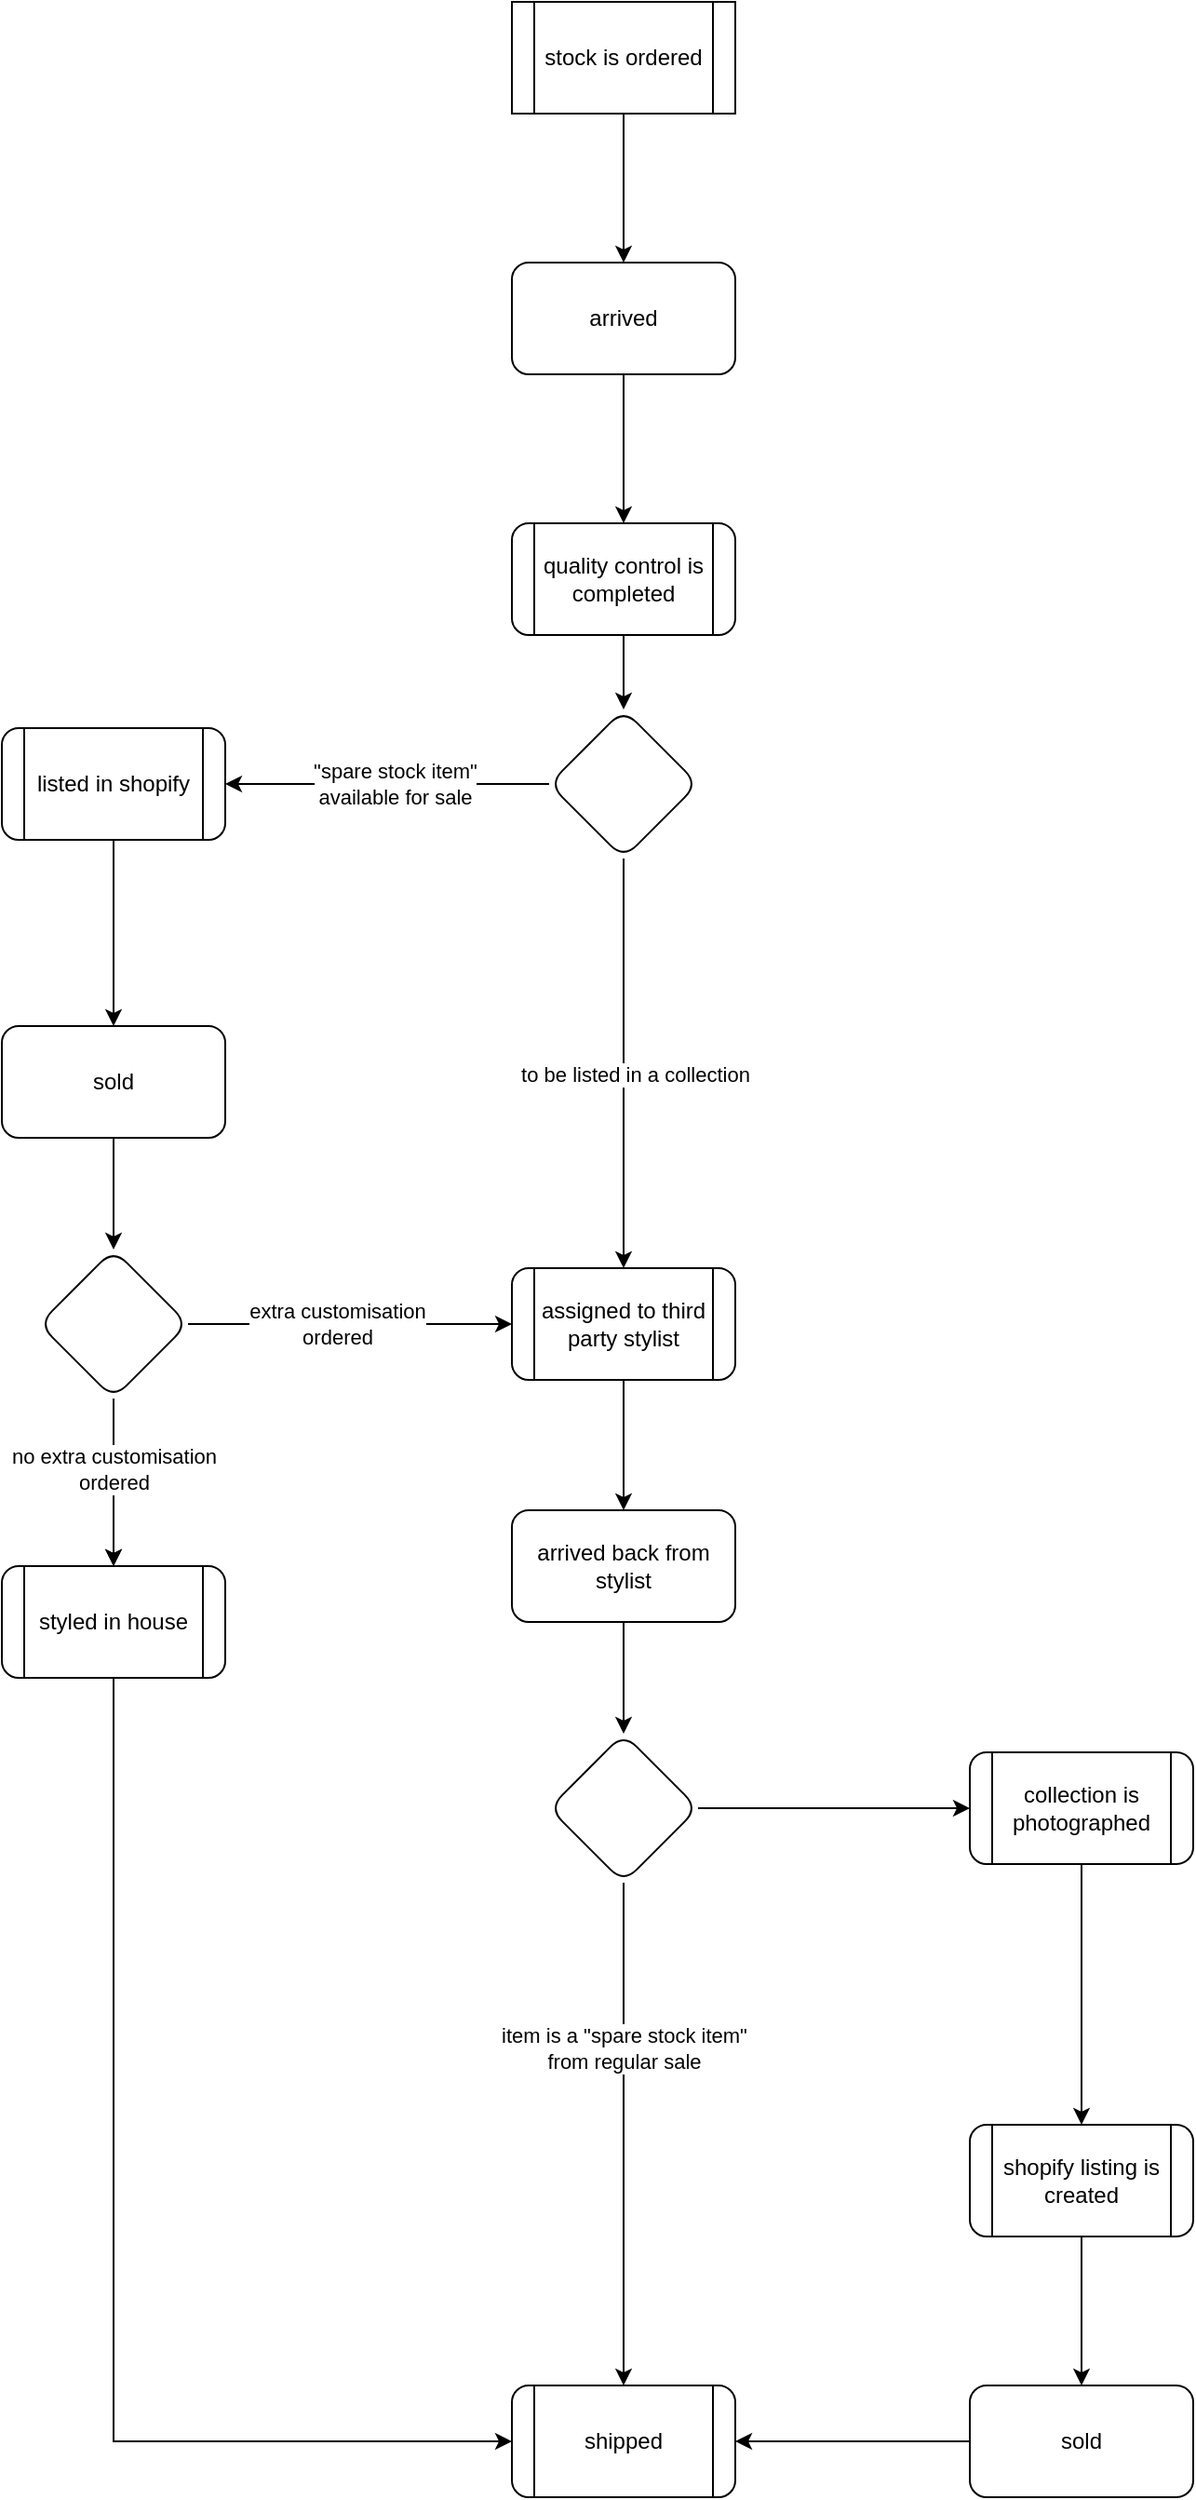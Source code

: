 <mxfile version="26.0.10">
  <diagram name="Page-1" id="rKoyEisgVhgUhjMaHUFz">
    <mxGraphModel dx="1783" dy="944" grid="1" gridSize="10" guides="1" tooltips="1" connect="1" arrows="1" fold="1" page="1" pageScale="1" pageWidth="827" pageHeight="1169" math="0" shadow="0">
      <root>
        <mxCell id="0" />
        <mxCell id="1" parent="0" />
        <mxCell id="hDBUfYdfmwoxR4bRSzki-31" value="" style="edgeStyle=orthogonalEdgeStyle;rounded=0;orthogonalLoop=1;jettySize=auto;html=1;" edge="1" parent="1" source="hDBUfYdfmwoxR4bRSzki-16" target="hDBUfYdfmwoxR4bRSzki-18">
          <mxGeometry relative="1" as="geometry" />
        </mxCell>
        <mxCell id="hDBUfYdfmwoxR4bRSzki-3" value="" style="edgeStyle=orthogonalEdgeStyle;rounded=0;orthogonalLoop=1;jettySize=auto;html=1;" edge="1" parent="1" source="hDBUfYdfmwoxR4bRSzki-1" target="hDBUfYdfmwoxR4bRSzki-2">
          <mxGeometry relative="1" as="geometry" />
        </mxCell>
        <mxCell id="hDBUfYdfmwoxR4bRSzki-1" value="stock is ordered" style="shape=process;whiteSpace=wrap;html=1;backgroundOutline=1;" vertex="1" parent="1">
          <mxGeometry x="354" y="10" width="120" height="60" as="geometry" />
        </mxCell>
        <mxCell id="hDBUfYdfmwoxR4bRSzki-5" value="" style="edgeStyle=orthogonalEdgeStyle;rounded=0;orthogonalLoop=1;jettySize=auto;html=1;" edge="1" parent="1" source="hDBUfYdfmwoxR4bRSzki-2" target="hDBUfYdfmwoxR4bRSzki-4">
          <mxGeometry relative="1" as="geometry" />
        </mxCell>
        <mxCell id="hDBUfYdfmwoxR4bRSzki-2" value="arrived" style="rounded=1;whiteSpace=wrap;html=1;" vertex="1" parent="1">
          <mxGeometry x="354" y="150" width="120" height="60" as="geometry" />
        </mxCell>
        <mxCell id="hDBUfYdfmwoxR4bRSzki-7" value="" style="edgeStyle=orthogonalEdgeStyle;rounded=0;orthogonalLoop=1;jettySize=auto;html=1;" edge="1" parent="1" source="hDBUfYdfmwoxR4bRSzki-4" target="hDBUfYdfmwoxR4bRSzki-6">
          <mxGeometry relative="1" as="geometry" />
        </mxCell>
        <mxCell id="hDBUfYdfmwoxR4bRSzki-4" value="quality control is completed" style="shape=process;whiteSpace=wrap;html=1;backgroundOutline=1;rounded=1;" vertex="1" parent="1">
          <mxGeometry x="354" y="290" width="120" height="60" as="geometry" />
        </mxCell>
        <mxCell id="hDBUfYdfmwoxR4bRSzki-9" value="" style="edgeStyle=orthogonalEdgeStyle;rounded=0;orthogonalLoop=1;jettySize=auto;html=1;" edge="1" parent="1" source="hDBUfYdfmwoxR4bRSzki-6" target="hDBUfYdfmwoxR4bRSzki-8">
          <mxGeometry relative="1" as="geometry" />
        </mxCell>
        <mxCell id="hDBUfYdfmwoxR4bRSzki-10" value="&quot;spare stock item&quot;&lt;div&gt;available for sale&lt;/div&gt;" style="edgeLabel;html=1;align=center;verticalAlign=middle;resizable=0;points=[];" vertex="1" connectable="0" parent="hDBUfYdfmwoxR4bRSzki-9">
          <mxGeometry x="-0.287" y="-3" relative="1" as="geometry">
            <mxPoint x="-21" y="3" as="offset" />
          </mxGeometry>
        </mxCell>
        <mxCell id="hDBUfYdfmwoxR4bRSzki-12" value="" style="edgeStyle=orthogonalEdgeStyle;rounded=0;orthogonalLoop=1;jettySize=auto;html=1;" edge="1" parent="1" source="hDBUfYdfmwoxR4bRSzki-6" target="hDBUfYdfmwoxR4bRSzki-11">
          <mxGeometry relative="1" as="geometry" />
        </mxCell>
        <mxCell id="hDBUfYdfmwoxR4bRSzki-13" value="to be listed in a collection" style="edgeLabel;html=1;align=center;verticalAlign=middle;resizable=0;points=[];" vertex="1" connectable="0" parent="hDBUfYdfmwoxR4bRSzki-12">
          <mxGeometry x="-0.04" y="3" relative="1" as="geometry">
            <mxPoint x="3" y="10" as="offset" />
          </mxGeometry>
        </mxCell>
        <mxCell id="hDBUfYdfmwoxR4bRSzki-6" value="" style="rhombus;whiteSpace=wrap;html=1;rounded=1;" vertex="1" parent="1">
          <mxGeometry x="374" y="390" width="80" height="80" as="geometry" />
        </mxCell>
        <mxCell id="hDBUfYdfmwoxR4bRSzki-15" value="" style="edgeStyle=orthogonalEdgeStyle;rounded=0;orthogonalLoop=1;jettySize=auto;html=1;" edge="1" parent="1" source="hDBUfYdfmwoxR4bRSzki-8" target="hDBUfYdfmwoxR4bRSzki-14">
          <mxGeometry relative="1" as="geometry" />
        </mxCell>
        <mxCell id="hDBUfYdfmwoxR4bRSzki-8" value="listed in shopify" style="shape=process;whiteSpace=wrap;html=1;backgroundOutline=1;rounded=1;" vertex="1" parent="1">
          <mxGeometry x="80" y="400" width="120" height="60" as="geometry" />
        </mxCell>
        <mxCell id="hDBUfYdfmwoxR4bRSzki-40" value="" style="edgeStyle=orthogonalEdgeStyle;rounded=0;orthogonalLoop=1;jettySize=auto;html=1;" edge="1" parent="1" source="hDBUfYdfmwoxR4bRSzki-11" target="hDBUfYdfmwoxR4bRSzki-39">
          <mxGeometry relative="1" as="geometry" />
        </mxCell>
        <mxCell id="hDBUfYdfmwoxR4bRSzki-11" value="assigned to third party stylist" style="shape=process;whiteSpace=wrap;html=1;backgroundOutline=1;rounded=1;" vertex="1" parent="1">
          <mxGeometry x="354" y="690" width="120" height="60" as="geometry" />
        </mxCell>
        <mxCell id="hDBUfYdfmwoxR4bRSzki-17" value="" style="edgeStyle=orthogonalEdgeStyle;rounded=0;orthogonalLoop=1;jettySize=auto;html=1;" edge="1" parent="1" source="hDBUfYdfmwoxR4bRSzki-14" target="hDBUfYdfmwoxR4bRSzki-16">
          <mxGeometry relative="1" as="geometry" />
        </mxCell>
        <mxCell id="hDBUfYdfmwoxR4bRSzki-14" value="sold" style="whiteSpace=wrap;html=1;rounded=1;" vertex="1" parent="1">
          <mxGeometry x="80" y="560" width="120" height="60" as="geometry" />
        </mxCell>
        <mxCell id="hDBUfYdfmwoxR4bRSzki-19" value="" style="edgeStyle=orthogonalEdgeStyle;rounded=0;orthogonalLoop=1;jettySize=auto;html=1;" edge="1" parent="1" source="hDBUfYdfmwoxR4bRSzki-16" target="hDBUfYdfmwoxR4bRSzki-18">
          <mxGeometry relative="1" as="geometry" />
        </mxCell>
        <mxCell id="hDBUfYdfmwoxR4bRSzki-23" value="no extra customisation&lt;div&gt;ordered&lt;/div&gt;" style="edgeLabel;html=1;align=center;verticalAlign=middle;resizable=0;points=[];labelBackgroundColor=#FFFFFF;" vertex="1" connectable="0" parent="hDBUfYdfmwoxR4bRSzki-19">
          <mxGeometry x="-0.172" y="1" relative="1" as="geometry">
            <mxPoint x="-1" as="offset" />
          </mxGeometry>
        </mxCell>
        <mxCell id="hDBUfYdfmwoxR4bRSzki-20" style="edgeStyle=orthogonalEdgeStyle;rounded=0;orthogonalLoop=1;jettySize=auto;html=1;entryX=0;entryY=0.5;entryDx=0;entryDy=0;" edge="1" parent="1" source="hDBUfYdfmwoxR4bRSzki-16" target="hDBUfYdfmwoxR4bRSzki-11">
          <mxGeometry relative="1" as="geometry" />
        </mxCell>
        <mxCell id="hDBUfYdfmwoxR4bRSzki-21" value="extra customisation&lt;div&gt;ordered&lt;/div&gt;" style="edgeLabel;html=1;align=center;verticalAlign=middle;resizable=0;points=[];" vertex="1" connectable="0" parent="hDBUfYdfmwoxR4bRSzki-20">
          <mxGeometry x="-0.187" y="-1" relative="1" as="geometry">
            <mxPoint x="9" y="-1" as="offset" />
          </mxGeometry>
        </mxCell>
        <mxCell id="hDBUfYdfmwoxR4bRSzki-16" value="" style="rhombus;whiteSpace=wrap;html=1;rounded=1;" vertex="1" parent="1">
          <mxGeometry x="100" y="680" width="80" height="80" as="geometry" />
        </mxCell>
        <mxCell id="hDBUfYdfmwoxR4bRSzki-26" style="edgeStyle=orthogonalEdgeStyle;rounded=0;orthogonalLoop=1;jettySize=auto;html=1;entryX=0;entryY=0.5;entryDx=0;entryDy=0;" edge="1" parent="1" source="hDBUfYdfmwoxR4bRSzki-18" target="hDBUfYdfmwoxR4bRSzki-24">
          <mxGeometry relative="1" as="geometry">
            <Array as="points">
              <mxPoint x="140" y="1320" />
            </Array>
          </mxGeometry>
        </mxCell>
        <mxCell id="hDBUfYdfmwoxR4bRSzki-18" value="styled in house" style="shape=process;whiteSpace=wrap;html=1;backgroundOutline=1;rounded=1;" vertex="1" parent="1">
          <mxGeometry x="80" y="850" width="120" height="60" as="geometry" />
        </mxCell>
        <mxCell id="hDBUfYdfmwoxR4bRSzki-24" value="shipped" style="shape=process;whiteSpace=wrap;html=1;backgroundOutline=1;rounded=1;" vertex="1" parent="1">
          <mxGeometry x="354" y="1290" width="120" height="60" as="geometry" />
        </mxCell>
        <mxCell id="hDBUfYdfmwoxR4bRSzki-29" style="edgeStyle=orthogonalEdgeStyle;rounded=0;orthogonalLoop=1;jettySize=auto;html=1;entryX=0.5;entryY=0;entryDx=0;entryDy=0;" edge="1" parent="1" source="hDBUfYdfmwoxR4bRSzki-27" target="hDBUfYdfmwoxR4bRSzki-24">
          <mxGeometry relative="1" as="geometry" />
        </mxCell>
        <mxCell id="hDBUfYdfmwoxR4bRSzki-30" value="item is a &quot;spare stock item&quot;&lt;div&gt;from regular sale&lt;/div&gt;" style="edgeLabel;html=1;align=center;verticalAlign=middle;resizable=0;points=[];" vertex="1" connectable="0" parent="hDBUfYdfmwoxR4bRSzki-29">
          <mxGeometry x="-0.381" y="2" relative="1" as="geometry">
            <mxPoint x="-2" y="5" as="offset" />
          </mxGeometry>
        </mxCell>
        <mxCell id="hDBUfYdfmwoxR4bRSzki-35" value="" style="edgeStyle=orthogonalEdgeStyle;rounded=0;orthogonalLoop=1;jettySize=auto;html=1;" edge="1" parent="1" source="hDBUfYdfmwoxR4bRSzki-27" target="hDBUfYdfmwoxR4bRSzki-34">
          <mxGeometry relative="1" as="geometry" />
        </mxCell>
        <mxCell id="hDBUfYdfmwoxR4bRSzki-27" value="" style="rhombus;whiteSpace=wrap;html=1;rounded=1;" vertex="1" parent="1">
          <mxGeometry x="374" y="940" width="80" height="80" as="geometry" />
        </mxCell>
        <mxCell id="hDBUfYdfmwoxR4bRSzki-37" value="" style="edgeStyle=orthogonalEdgeStyle;rounded=0;orthogonalLoop=1;jettySize=auto;html=1;" edge="1" parent="1" source="hDBUfYdfmwoxR4bRSzki-34" target="hDBUfYdfmwoxR4bRSzki-36">
          <mxGeometry relative="1" as="geometry" />
        </mxCell>
        <mxCell id="hDBUfYdfmwoxR4bRSzki-34" value="collection is photographed" style="shape=process;whiteSpace=wrap;html=1;backgroundOutline=1;rounded=1;" vertex="1" parent="1">
          <mxGeometry x="600" y="950" width="120" height="60" as="geometry" />
        </mxCell>
        <mxCell id="hDBUfYdfmwoxR4bRSzki-43" value="" style="edgeStyle=orthogonalEdgeStyle;rounded=0;orthogonalLoop=1;jettySize=auto;html=1;" edge="1" parent="1" source="hDBUfYdfmwoxR4bRSzki-36" target="hDBUfYdfmwoxR4bRSzki-42">
          <mxGeometry relative="1" as="geometry" />
        </mxCell>
        <mxCell id="hDBUfYdfmwoxR4bRSzki-36" value="shopify listing is created" style="shape=process;whiteSpace=wrap;html=1;backgroundOutline=1;rounded=1;" vertex="1" parent="1">
          <mxGeometry x="600" y="1150" width="120" height="60" as="geometry" />
        </mxCell>
        <mxCell id="hDBUfYdfmwoxR4bRSzki-41" style="edgeStyle=orthogonalEdgeStyle;rounded=0;orthogonalLoop=1;jettySize=auto;html=1;entryX=0.5;entryY=0;entryDx=0;entryDy=0;" edge="1" parent="1" source="hDBUfYdfmwoxR4bRSzki-39" target="hDBUfYdfmwoxR4bRSzki-27">
          <mxGeometry relative="1" as="geometry" />
        </mxCell>
        <mxCell id="hDBUfYdfmwoxR4bRSzki-39" value="arrived back from stylist" style="whiteSpace=wrap;html=1;rounded=1;" vertex="1" parent="1">
          <mxGeometry x="354" y="820" width="120" height="60" as="geometry" />
        </mxCell>
        <mxCell id="hDBUfYdfmwoxR4bRSzki-44" style="edgeStyle=orthogonalEdgeStyle;rounded=0;orthogonalLoop=1;jettySize=auto;html=1;entryX=1;entryY=0.5;entryDx=0;entryDy=0;" edge="1" parent="1" source="hDBUfYdfmwoxR4bRSzki-42" target="hDBUfYdfmwoxR4bRSzki-24">
          <mxGeometry relative="1" as="geometry" />
        </mxCell>
        <mxCell id="hDBUfYdfmwoxR4bRSzki-42" value="sold" style="whiteSpace=wrap;html=1;rounded=1;" vertex="1" parent="1">
          <mxGeometry x="600" y="1290" width="120" height="60" as="geometry" />
        </mxCell>
      </root>
    </mxGraphModel>
  </diagram>
</mxfile>
